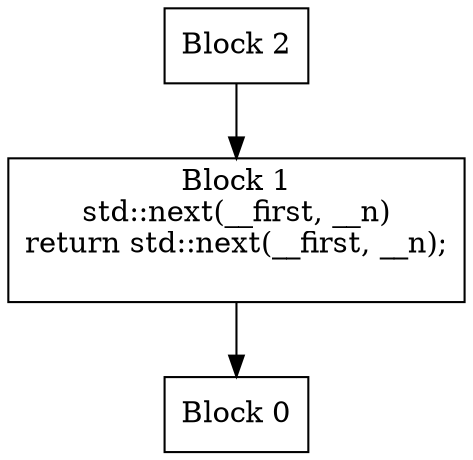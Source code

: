 digraph CFG {
  node [shape=box];
  0 [label="Block 0\n"];
  1 [label="Block 1\nstd::next(__first, __n)\nreturn std::next(__first, __n);
\n"];
  2 [label="Block 2\n"];
  1 -> 0;
  2 -> 1;
}
